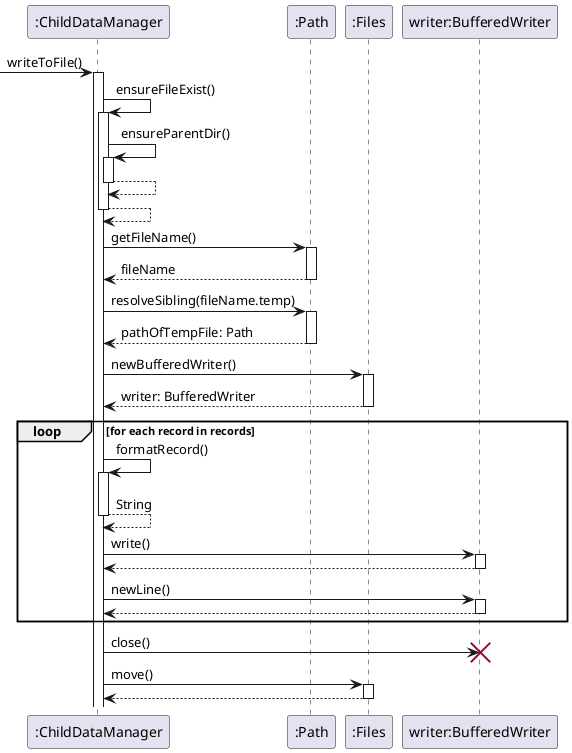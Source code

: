 @startuml
'https://plantuml.com/sequence-

participant ":ChildDataManager" as CDM
participant ":Path" as Path
participant ":Files" as Files
participant "writer:BufferedWriter" as BW

-> CDM: writeToFile()
activate CDM

CDM -> CDM: ensureFileExist()
activate CDM

CDM -> CDM: ensureParentDir()
activate CDM
return

return

CDM -> Path: getFileName()
activate Path
return fileName

CDM -> Path: resolveSibling(fileName.temp)
activate Path
return pathOfTempFile: Path

CDM -> Files: newBufferedWriter()
activate Files
return writer: BufferedWriter

loop for each record in records
    CDM -> CDM: formatRecord()
    activate CDM
    return String

    CDM -> BW: write()
    activate BW
    return

    CDM -> BW: newLine()
    activate BW
    return
end

CDM -> BW: close()
destroy BW

CDM -> Files: move()
activate Files
return

@enduml
